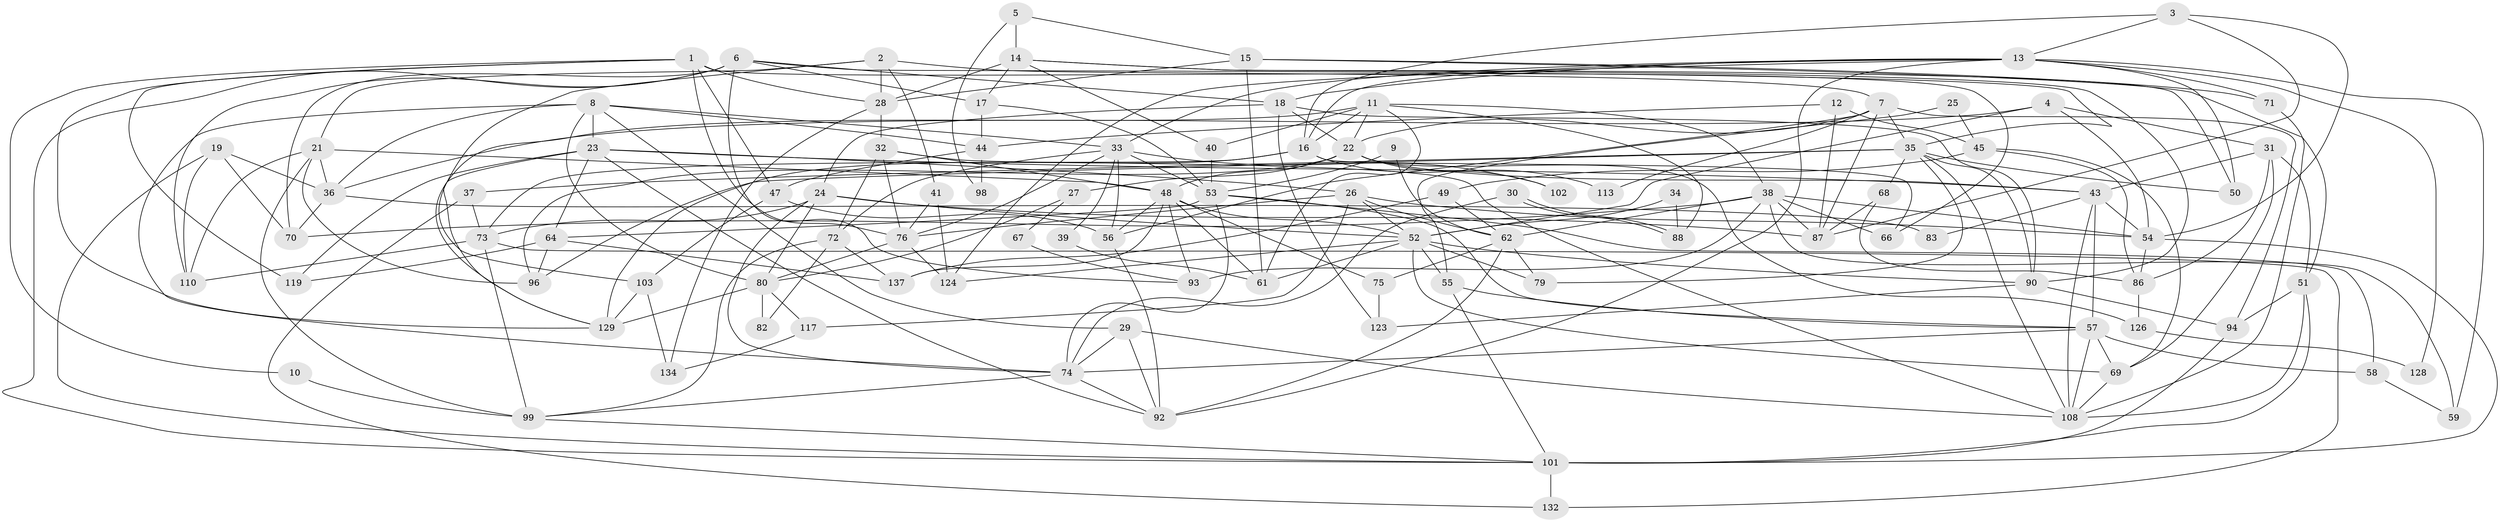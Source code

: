 // original degree distribution, {6: 0.06944444444444445, 4: 0.2708333333333333, 3: 0.2708333333333333, 5: 0.2013888888888889, 2: 0.13194444444444445, 7: 0.034722222222222224, 8: 0.013888888888888888, 9: 0.006944444444444444}
// Generated by graph-tools (version 1.1) at 2025/11/02/27/25 16:11:18]
// undirected, 100 vertices, 242 edges
graph export_dot {
graph [start="1"]
  node [color=gray90,style=filled];
  1 [super="+89"];
  2 [super="+77"];
  3;
  4;
  5;
  6 [super="+118"];
  7 [super="+60"];
  8 [super="+20"];
  9;
  10;
  11 [super="+78"];
  12;
  13 [super="+111"];
  14 [super="+122"];
  15 [super="+140"];
  16 [super="+65"];
  17;
  18 [super="+46"];
  19;
  21 [super="+139"];
  22 [super="+143"];
  23 [super="+144"];
  24 [super="+114"];
  25;
  26 [super="+84"];
  27;
  28 [super="+85"];
  29;
  30;
  31 [super="+42"];
  32 [super="+104"];
  33 [super="+135"];
  34;
  35 [super="+91"];
  36 [super="+105"];
  37;
  38 [super="+133"];
  39;
  40;
  41;
  43 [super="+112"];
  44;
  45 [super="+136"];
  47;
  48 [super="+107"];
  49;
  50;
  51 [super="+63"];
  52 [super="+116"];
  53 [super="+115"];
  54 [super="+121"];
  55;
  56 [super="+106"];
  57 [super="+131"];
  58;
  59;
  61 [super="+127"];
  62 [super="+141"];
  64 [super="+81"];
  66;
  67;
  68;
  69;
  70;
  71;
  72;
  73 [super="+138"];
  74 [super="+95"];
  75;
  76;
  79;
  80 [super="+142"];
  82;
  83;
  86 [super="+97"];
  87 [super="+100"];
  88;
  90 [super="+130"];
  92 [super="+109"];
  93;
  94;
  96;
  98;
  99;
  101 [super="+120"];
  102;
  103;
  108 [super="+125"];
  110;
  113;
  117;
  119;
  123;
  124;
  126;
  128;
  129;
  132;
  134;
  137;
  1 -- 76;
  1 -- 10;
  1 -- 47;
  1 -- 66;
  1 -- 119;
  1 -- 129;
  1 -- 28;
  2 -- 41;
  2 -- 103;
  2 -- 21;
  2 -- 7;
  2 -- 28;
  3 -- 87;
  3 -- 13;
  3 -- 54;
  3 -- 16;
  4 -- 52;
  4 -- 36;
  4 -- 54;
  4 -- 31;
  5 -- 15;
  5 -- 14;
  5 -- 98;
  6 -- 17;
  6 -- 70;
  6 -- 35;
  6 -- 110;
  6 -- 93;
  6 -- 101;
  6 -- 18;
  7 -- 87;
  7 -- 22;
  7 -- 113;
  7 -- 35;
  7 -- 94;
  7 -- 56;
  8 -- 80;
  8 -- 74;
  8 -- 44;
  8 -- 29;
  8 -- 23;
  8 -- 33;
  8 -- 36;
  9 -- 62;
  9 -- 53;
  10 -- 99;
  11 -- 38;
  11 -- 88;
  11 -- 16;
  11 -- 129;
  11 -- 22;
  11 -- 40;
  11 -- 61;
  12 -- 44;
  12 -- 87;
  12 -- 45;
  13 -- 59;
  13 -- 128;
  13 -- 71;
  13 -- 124;
  13 -- 50;
  13 -- 92;
  13 -- 18;
  13 -- 33;
  13 -- 16;
  14 -- 90;
  14 -- 40;
  14 -- 17;
  14 -- 50;
  14 -- 28;
  15 -- 61;
  15 -- 28;
  15 -- 51;
  15 -- 71;
  16 -- 66;
  16 -- 113;
  16 -- 73;
  16 -- 129;
  17 -- 44;
  17 -- 53;
  18 -- 24;
  18 -- 22;
  18 -- 123;
  18 -- 90;
  19 -- 36;
  19 -- 70;
  19 -- 110;
  19 -- 101;
  21 -- 110;
  21 -- 96;
  21 -- 48;
  21 -- 99;
  21 -- 36;
  22 -- 96;
  22 -- 48;
  22 -- 102;
  22 -- 27;
  22 -- 126;
  22 -- 43;
  23 -- 43;
  23 -- 26;
  23 -- 129;
  23 -- 119;
  23 -- 92;
  23 -- 64;
  24 -- 74 [weight=2];
  24 -- 52;
  24 -- 80;
  24 -- 87;
  24 -- 73;
  25 -- 55;
  25 -- 45;
  26 -- 117;
  26 -- 76;
  26 -- 52;
  26 -- 54;
  26 -- 62;
  27 -- 80;
  27 -- 67;
  28 -- 134;
  28 -- 32;
  29 -- 92;
  29 -- 74;
  29 -- 108;
  30 -- 88;
  30 -- 88;
  30 -- 74;
  31 -- 86;
  31 -- 51;
  31 -- 69;
  31 -- 43;
  32 -- 76;
  32 -- 108;
  32 -- 48;
  32 -- 72;
  33 -- 76;
  33 -- 72;
  33 -- 53;
  33 -- 102;
  33 -- 39;
  33 -- 56;
  34 -- 88;
  34 -- 52;
  35 -- 50;
  35 -- 96;
  35 -- 37;
  35 -- 68;
  35 -- 79;
  35 -- 90;
  35 -- 108;
  36 -- 70;
  36 -- 83;
  37 -- 132;
  37 -- 73;
  38 -- 54;
  38 -- 93;
  38 -- 59;
  38 -- 62;
  38 -- 66;
  38 -- 87;
  38 -- 70;
  39 -- 61;
  40 -- 53;
  41 -- 76;
  41 -- 124;
  43 -- 83;
  43 -- 57;
  43 -- 54;
  43 -- 108;
  44 -- 47;
  44 -- 98;
  45 -- 69;
  45 -- 86;
  45 -- 49;
  47 -- 103;
  47 -- 56;
  48 -- 137;
  48 -- 52;
  48 -- 93;
  48 -- 75;
  48 -- 61;
  48 -- 56;
  49 -- 137;
  49 -- 62;
  51 -- 94;
  51 -- 101;
  51 -- 108;
  52 -- 69;
  52 -- 79;
  52 -- 90;
  52 -- 55;
  52 -- 124;
  52 -- 61;
  53 -- 74;
  53 -- 57;
  53 -- 58;
  53 -- 64;
  54 -- 86;
  54 -- 101;
  55 -- 101;
  55 -- 57;
  56 -- 92 [weight=2];
  57 -- 69;
  57 -- 74;
  57 -- 58;
  57 -- 108;
  58 -- 59;
  62 -- 75;
  62 -- 92;
  62 -- 79;
  64 -- 119;
  64 -- 96;
  64 -- 137;
  67 -- 93;
  68 -- 87;
  68 -- 86;
  69 -- 108;
  71 -- 108;
  72 -- 137;
  72 -- 99;
  72 -- 82;
  73 -- 99;
  73 -- 132;
  73 -- 110;
  74 -- 92;
  74 -- 99;
  75 -- 123;
  76 -- 124;
  76 -- 80;
  80 -- 82;
  80 -- 129;
  80 -- 117;
  86 -- 126;
  90 -- 94;
  90 -- 123;
  94 -- 101;
  99 -- 101;
  101 -- 132;
  103 -- 129;
  103 -- 134;
  117 -- 134;
  126 -- 128;
}
